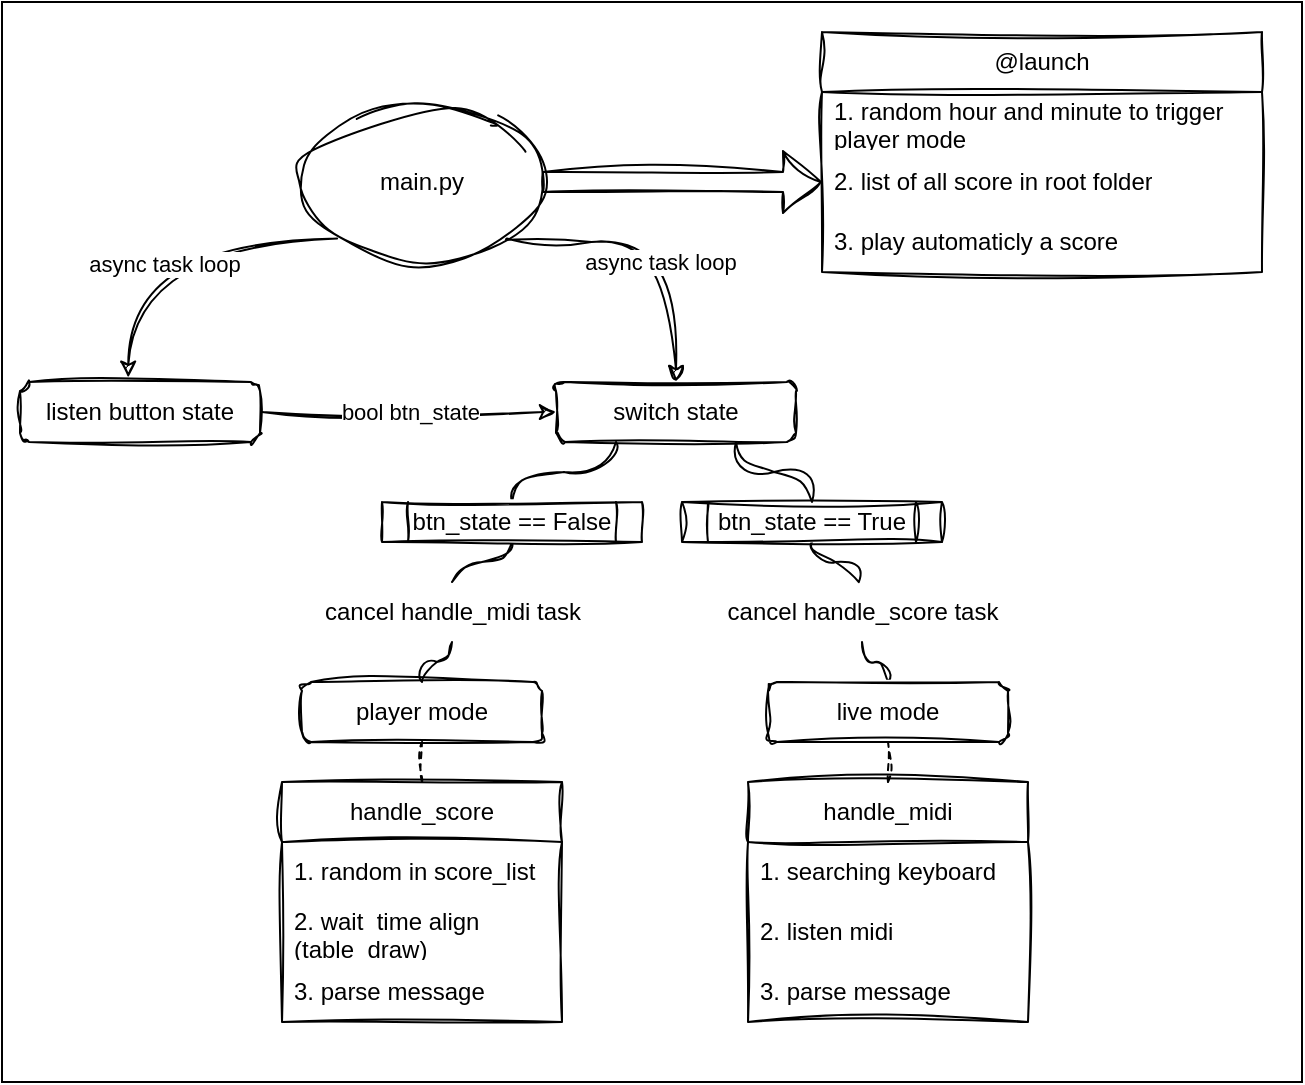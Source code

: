 <mxfile>
    <diagram id="LAvLao4Nt-10mmW9-sN_" name="Page-1">
        <mxGraphModel dx="887" dy="1105" grid="1" gridSize="10" guides="1" tooltips="1" connect="1" arrows="1" fold="1" page="1" pageScale="1" pageWidth="827" pageHeight="1169" math="0" shadow="0">
            <root>
                <mxCell id="0"/>
                <mxCell id="1" parent="0"/>
                <mxCell id="75" value="" style="rounded=0;whiteSpace=wrap;html=1;hachureGap=4;fontFamily=Architects Daughter;fontSource=https%3A%2F%2Ffonts.googleapis.com%2Fcss%3Ffamily%3DArchitects%2BDaughter;fontSize=20;" vertex="1" parent="1">
                    <mxGeometry x="40" y="50" width="650" height="540" as="geometry"/>
                </mxCell>
                <mxCell id="9" value="main.py" style="ellipse;whiteSpace=wrap;html=1;sketch=1;curveFitting=1;jiggle=2;" parent="1" vertex="1">
                    <mxGeometry x="190" y="100" width="120" height="80" as="geometry"/>
                </mxCell>
                <mxCell id="14" value="listen button state" style="rounded=1;whiteSpace=wrap;html=1;sketch=1;curveFitting=1;jiggle=2;" parent="1" vertex="1">
                    <mxGeometry x="49" y="240" width="120" height="30" as="geometry"/>
                </mxCell>
                <mxCell id="69" style="edgeStyle=orthogonalEdgeStyle;html=1;exitX=0.75;exitY=1;exitDx=0;exitDy=0;entryX=0.5;entryY=0;entryDx=0;entryDy=0;endArrow=none;endFill=0;curved=1;sketch=1;curveFitting=1;jiggle=2;" parent="1" source="16" target="63" edge="1">
                    <mxGeometry relative="1" as="geometry"/>
                </mxCell>
                <mxCell id="70" style="edgeStyle=orthogonalEdgeStyle;html=1;exitX=0.25;exitY=1;exitDx=0;exitDy=0;entryX=0.5;entryY=0;entryDx=0;entryDy=0;endArrow=none;endFill=0;curved=1;sketch=1;curveFitting=1;jiggle=2;" parent="1" source="16" target="64" edge="1">
                    <mxGeometry relative="1" as="geometry"/>
                </mxCell>
                <mxCell id="16" value="switch state" style="rounded=1;whiteSpace=wrap;html=1;sketch=1;curveFitting=1;jiggle=2;" parent="1" vertex="1">
                    <mxGeometry x="317" y="240" width="120" height="30" as="geometry"/>
                </mxCell>
                <mxCell id="74" style="edgeStyle=orthogonalEdgeStyle;html=1;exitX=0.5;exitY=0;exitDx=0;exitDy=0;endArrow=none;endFill=0;curved=1;sketch=1;curveFitting=1;jiggle=2;" parent="1" source="17" target="66" edge="1">
                    <mxGeometry relative="1" as="geometry">
                        <mxPoint x="390.059" y="370" as="targetPoint"/>
                    </mxGeometry>
                </mxCell>
                <mxCell id="17" value="live mode" style="rounded=1;whiteSpace=wrap;html=1;sketch=1;curveFitting=1;jiggle=2;" parent="1" vertex="1">
                    <mxGeometry x="423" y="390" width="120" height="30" as="geometry"/>
                </mxCell>
                <mxCell id="72" style="edgeStyle=orthogonalEdgeStyle;html=1;exitX=0.5;exitY=0;exitDx=0;exitDy=0;endArrow=none;endFill=0;curved=1;sketch=1;curveFitting=1;jiggle=2;" parent="1" source="18" target="68" edge="1">
                    <mxGeometry relative="1" as="geometry">
                        <mxPoint x="326.58" y="369.28" as="targetPoint"/>
                    </mxGeometry>
                </mxCell>
                <mxCell id="18" value="player mode" style="rounded=1;whiteSpace=wrap;html=1;sketch=1;curveFitting=1;jiggle=2;" parent="1" vertex="1">
                    <mxGeometry x="190" y="390" width="120" height="30" as="geometry"/>
                </mxCell>
                <mxCell id="19" value="handle_midi" style="swimlane;fontStyle=0;childLayout=stackLayout;horizontal=1;startSize=30;horizontalStack=0;resizeParent=1;resizeParentMax=0;resizeLast=0;collapsible=1;marginBottom=0;whiteSpace=wrap;html=1;sketch=1;curveFitting=1;jiggle=2;" parent="1" vertex="1">
                    <mxGeometry x="413" y="440" width="140" height="120" as="geometry"/>
                </mxCell>
                <mxCell id="20" value="1. searching keyboard" style="text;strokeColor=none;fillColor=none;align=left;verticalAlign=middle;spacingLeft=4;spacingRight=4;overflow=hidden;points=[[0,0.5],[1,0.5]];portConstraint=eastwest;rotatable=0;whiteSpace=wrap;html=1;sketch=1;curveFitting=1;jiggle=2;" parent="19" vertex="1">
                    <mxGeometry y="30" width="140" height="30" as="geometry"/>
                </mxCell>
                <mxCell id="21" value="2. listen midi" style="text;strokeColor=none;fillColor=none;align=left;verticalAlign=middle;spacingLeft=4;spacingRight=4;overflow=hidden;points=[[0,0.5],[1,0.5]];portConstraint=eastwest;rotatable=0;whiteSpace=wrap;html=1;sketch=1;curveFitting=1;jiggle=2;" parent="19" vertex="1">
                    <mxGeometry y="60" width="140" height="30" as="geometry"/>
                </mxCell>
                <mxCell id="22" value="3. parse message" style="text;strokeColor=none;fillColor=none;align=left;verticalAlign=middle;spacingLeft=4;spacingRight=4;overflow=hidden;points=[[0,0.5],[1,0.5]];portConstraint=eastwest;rotatable=0;whiteSpace=wrap;html=1;sketch=1;curveFitting=1;jiggle=2;" parent="19" vertex="1">
                    <mxGeometry y="90" width="140" height="30" as="geometry"/>
                </mxCell>
                <mxCell id="23" value="handle_score" style="swimlane;fontStyle=0;childLayout=stackLayout;horizontal=1;startSize=30;horizontalStack=0;resizeParent=1;resizeParentMax=0;resizeLast=0;collapsible=1;marginBottom=0;whiteSpace=wrap;html=1;sketch=1;curveFitting=1;jiggle=2;" parent="1" vertex="1">
                    <mxGeometry x="180" y="440" width="140" height="120" as="geometry"/>
                </mxCell>
                <mxCell id="24" value="1. random in score_list" style="text;strokeColor=none;fillColor=none;align=left;verticalAlign=middle;spacingLeft=4;spacingRight=4;overflow=hidden;points=[[0,0.5],[1,0.5]];portConstraint=eastwest;rotatable=0;whiteSpace=wrap;html=1;sketch=1;curveFitting=1;jiggle=2;" parent="23" vertex="1">
                    <mxGeometry y="30" width="140" height="30" as="geometry"/>
                </mxCell>
                <mxCell id="25" value="2. wait&amp;nbsp; time align (table_draw)" style="text;strokeColor=none;fillColor=none;align=left;verticalAlign=middle;spacingLeft=4;spacingRight=4;overflow=hidden;points=[[0,0.5],[1,0.5]];portConstraint=eastwest;rotatable=0;whiteSpace=wrap;html=1;sketch=1;curveFitting=1;jiggle=2;" parent="23" vertex="1">
                    <mxGeometry y="60" width="140" height="30" as="geometry"/>
                </mxCell>
                <mxCell id="26" value="3. parse message" style="text;strokeColor=none;fillColor=none;align=left;verticalAlign=middle;spacingLeft=4;spacingRight=4;overflow=hidden;points=[[0,0.5],[1,0.5]];portConstraint=eastwest;rotatable=0;whiteSpace=wrap;html=1;sketch=1;curveFitting=1;jiggle=2;" parent="23" vertex="1">
                    <mxGeometry y="90" width="140" height="30" as="geometry"/>
                </mxCell>
                <mxCell id="30" value="@launch" style="swimlane;fontStyle=0;childLayout=stackLayout;horizontal=1;startSize=30;horizontalStack=0;resizeParent=1;resizeParentMax=0;resizeLast=0;collapsible=1;marginBottom=0;whiteSpace=wrap;html=1;swimlaneLine=1;resizeHeight=1;sketch=1;curveFitting=1;jiggle=2;" parent="1" vertex="1">
                    <mxGeometry x="450" y="65" width="220" height="120" as="geometry">
                        <mxRectangle x="450" y="65" width="90" height="30" as="alternateBounds"/>
                    </mxGeometry>
                </mxCell>
                <mxCell id="31" value="1. random hour and minute to trigger player mode" style="text;strokeColor=none;fillColor=none;align=left;verticalAlign=middle;spacingLeft=4;spacingRight=4;overflow=hidden;points=[[0,0.5],[1,0.5]];portConstraint=eastwest;rotatable=0;whiteSpace=wrap;html=1;sketch=1;curveFitting=1;jiggle=2;" parent="30" vertex="1">
                    <mxGeometry y="30" width="220" height="30" as="geometry"/>
                </mxCell>
                <mxCell id="32" value="2. list of all score in root folder" style="text;strokeColor=none;fillColor=none;align=left;verticalAlign=middle;spacingLeft=4;spacingRight=4;overflow=hidden;points=[[0,0.5],[1,0.5]];portConstraint=eastwest;rotatable=0;whiteSpace=wrap;html=1;sketch=1;curveFitting=1;jiggle=2;" parent="30" vertex="1">
                    <mxGeometry y="60" width="220" height="30" as="geometry"/>
                </mxCell>
                <mxCell id="33" value="3. play automaticly a score" style="text;strokeColor=none;fillColor=none;align=left;verticalAlign=middle;spacingLeft=4;spacingRight=4;overflow=hidden;points=[[0,0.5],[1,0.5]];portConstraint=eastwest;rotatable=0;whiteSpace=wrap;html=1;sketch=1;curveFitting=1;jiggle=2;" parent="30" vertex="1">
                    <mxGeometry y="90" width="220" height="30" as="geometry"/>
                </mxCell>
                <mxCell id="34" value="" style="endArrow=none;dashed=1;html=1;entryX=0.5;entryY=1;entryDx=0;entryDy=0;exitX=0.5;exitY=0;exitDx=0;exitDy=0;sketch=1;curveFitting=1;jiggle=2;" parent="1" source="19" target="17" edge="1">
                    <mxGeometry width="50" height="50" relative="1" as="geometry">
                        <mxPoint x="479" y="440" as="sourcePoint"/>
                        <mxPoint x="529" y="390" as="targetPoint"/>
                    </mxGeometry>
                </mxCell>
                <mxCell id="35" value="" style="endArrow=none;dashed=1;html=1;entryX=0.5;entryY=1;entryDx=0;entryDy=0;sketch=1;curveFitting=1;jiggle=2;" parent="1" source="23" target="18" edge="1">
                    <mxGeometry width="50" height="50" relative="1" as="geometry">
                        <mxPoint x="442" y="450" as="sourcePoint"/>
                        <mxPoint x="492" y="400" as="targetPoint"/>
                    </mxGeometry>
                </mxCell>
                <mxCell id="45" value="" style="endArrow=classic;html=1;entryX=0;entryY=0.5;entryDx=0;entryDy=0;sketch=1;curveFitting=1;jiggle=2;" parent="1" target="16" edge="1">
                    <mxGeometry relative="1" as="geometry">
                        <mxPoint x="170" y="255" as="sourcePoint"/>
                        <mxPoint x="320" y="290" as="targetPoint"/>
                    </mxGeometry>
                </mxCell>
                <mxCell id="46" value="bool btn_state" style="edgeLabel;resizable=0;html=1;align=center;verticalAlign=middle;sketch=1;curveFitting=1;jiggle=2;" parent="45" connectable="0" vertex="1">
                    <mxGeometry relative="1" as="geometry"/>
                </mxCell>
                <mxCell id="49" value="" style="endArrow=classic;html=1;entryX=0.451;entryY=-0.072;entryDx=0;entryDy=0;exitX=0;exitY=1;exitDx=0;exitDy=0;entryPerimeter=0;edgeStyle=orthogonalEdgeStyle;curved=1;sketch=1;curveFitting=1;jiggle=2;" parent="1" source="9" target="14" edge="1">
                    <mxGeometry relative="1" as="geometry">
                        <mxPoint x="180.0" y="265" as="sourcePoint"/>
                        <mxPoint x="327" y="265" as="targetPoint"/>
                    </mxGeometry>
                </mxCell>
                <mxCell id="50" value="async task loop" style="edgeLabel;resizable=0;html=1;align=center;verticalAlign=middle;sketch=1;curveFitting=1;jiggle=2;" parent="49" connectable="0" vertex="1">
                    <mxGeometry relative="1" as="geometry">
                        <mxPoint y="12" as="offset"/>
                    </mxGeometry>
                </mxCell>
                <mxCell id="51" value="" style="endArrow=classic;html=1;entryX=0.5;entryY=0;entryDx=0;entryDy=0;exitX=1;exitY=1;exitDx=0;exitDy=0;edgeStyle=orthogonalEdgeStyle;curved=1;sketch=1;curveFitting=1;jiggle=2;" parent="1" source="9" target="16" edge="1">
                    <mxGeometry relative="1" as="geometry">
                        <mxPoint x="177.574" y="178.284" as="sourcePoint"/>
                        <mxPoint x="113.12" y="247.84" as="targetPoint"/>
                        <Array as="points">
                            <mxPoint x="292" y="170"/>
                            <mxPoint x="377" y="170"/>
                        </Array>
                    </mxGeometry>
                </mxCell>
                <mxCell id="52" value="async task loop" style="edgeLabel;resizable=0;html=1;align=center;verticalAlign=middle;sketch=1;curveFitting=1;jiggle=2;" parent="51" connectable="0" vertex="1">
                    <mxGeometry relative="1" as="geometry">
                        <mxPoint y="10" as="offset"/>
                    </mxGeometry>
                </mxCell>
                <mxCell id="53" value="" style="shape=flexArrow;endArrow=classic;html=1;curved=1;entryX=0;entryY=0.5;entryDx=0;entryDy=0;exitX=1;exitY=0.5;exitDx=0;exitDy=0;sketch=1;curveFitting=1;jiggle=2;" parent="1" source="9" target="32" edge="1">
                    <mxGeometry width="50" height="50" relative="1" as="geometry">
                        <mxPoint x="440" y="240" as="sourcePoint"/>
                        <mxPoint x="490" y="190" as="targetPoint"/>
                    </mxGeometry>
                </mxCell>
                <mxCell id="73" style="edgeStyle=orthogonalEdgeStyle;html=1;exitX=0.5;exitY=1;exitDx=0;exitDy=0;entryX=0.49;entryY=0.003;entryDx=0;entryDy=0;entryPerimeter=0;endArrow=none;endFill=0;curved=1;sketch=1;curveFitting=1;jiggle=2;" parent="1" source="63" target="66" edge="1">
                    <mxGeometry relative="1" as="geometry"/>
                </mxCell>
                <mxCell id="63" value="btn_state == True" style="shape=process;whiteSpace=wrap;html=1;backgroundOutline=1;sketch=1;curveFitting=1;jiggle=2;" parent="1" vertex="1">
                    <mxGeometry x="380" y="300" width="130" height="20" as="geometry"/>
                </mxCell>
                <mxCell id="71" style="edgeStyle=orthogonalEdgeStyle;html=1;exitX=0.5;exitY=1;exitDx=0;exitDy=0;endArrow=none;endFill=0;curved=1;sketch=1;curveFitting=1;jiggle=2;" parent="1" source="64" target="68" edge="1">
                    <mxGeometry relative="1" as="geometry"/>
                </mxCell>
                <mxCell id="64" value="btn_state == False" style="shape=process;whiteSpace=wrap;html=1;backgroundOutline=1;sketch=1;curveFitting=1;jiggle=2;" parent="1" vertex="1">
                    <mxGeometry x="230" y="300" width="130" height="20" as="geometry"/>
                </mxCell>
                <mxCell id="66" value="cancel handle_score task" style="text;html=1;align=center;verticalAlign=middle;resizable=0;points=[];autosize=1;strokeColor=none;fillColor=none;sketch=1;curveFitting=1;jiggle=2;" parent="1" vertex="1">
                    <mxGeometry x="390" y="340" width="160" height="30" as="geometry"/>
                </mxCell>
                <mxCell id="68" value="cancel handle_midi task" style="text;html=1;align=center;verticalAlign=middle;resizable=0;points=[];autosize=1;strokeColor=none;fillColor=none;sketch=1;curveFitting=1;jiggle=2;" parent="1" vertex="1">
                    <mxGeometry x="190" y="340" width="150" height="30" as="geometry"/>
                </mxCell>
            </root>
        </mxGraphModel>
    </diagram>
</mxfile>